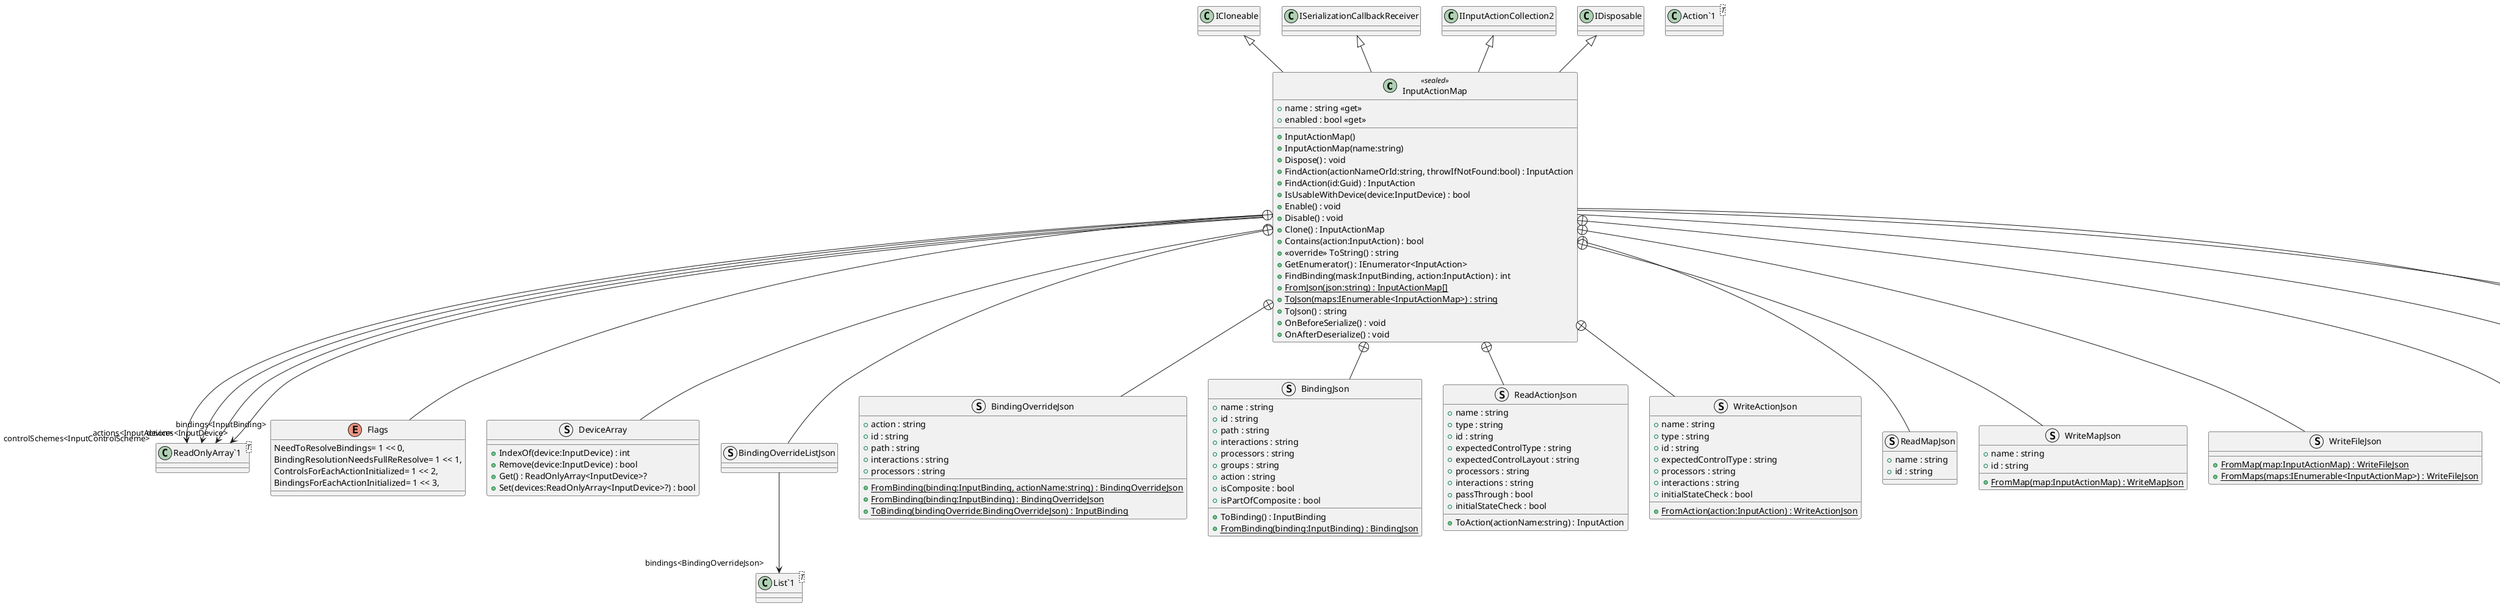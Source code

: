 @startuml
class InputActionMap <<sealed>> {
    + name : string <<get>>
    + enabled : bool <<get>>
    + InputActionMap()
    + InputActionMap(name:string)
    + Dispose() : void
    + FindAction(actionNameOrId:string, throwIfNotFound:bool) : InputAction
    + FindAction(id:Guid) : InputAction
    + IsUsableWithDevice(device:InputDevice) : bool
    + Enable() : void
    + Disable() : void
    + Clone() : InputActionMap
    + Contains(action:InputAction) : bool
    + <<override>> ToString() : string
    + GetEnumerator() : IEnumerator<InputAction>
    + FindBinding(mask:InputBinding, action:InputAction) : int
    + {static} FromJson(json:string) : InputActionMap[]
    + {static} ToJson(maps:IEnumerable<InputActionMap>) : string
    + ToJson() : string
    + OnBeforeSerialize() : void
    + OnAfterDeserialize() : void
}
class "ReadOnlyArray`1"<T> {
}
class "Action`1"<T> {
}
enum Flags {
    NeedToResolveBindings= 1 << 0,
    BindingResolutionNeedsFullReResolve= 1 << 1,
    ControlsForEachActionInitialized= 1 << 2,
    BindingsForEachActionInitialized= 1 << 3,
}
struct DeviceArray {
    + IndexOf(device:InputDevice) : int
    + Remove(device:InputDevice) : bool
    + Get() : ReadOnlyArray<InputDevice>?
    + Set(devices:ReadOnlyArray<InputDevice>?) : bool
}
struct BindingOverrideListJson {
}
struct BindingOverrideJson {
    + action : string
    + id : string
    + path : string
    + interactions : string
    + processors : string
    + {static} FromBinding(binding:InputBinding, actionName:string) : BindingOverrideJson
    + {static} FromBinding(binding:InputBinding) : BindingOverrideJson
    + {static} ToBinding(bindingOverride:BindingOverrideJson) : InputBinding
}
struct BindingJson {
    + name : string
    + id : string
    + path : string
    + interactions : string
    + processors : string
    + groups : string
    + action : string
    + isComposite : bool
    + isPartOfComposite : bool
    + ToBinding() : InputBinding
    + {static} FromBinding(binding:InputBinding) : BindingJson
}
struct ReadActionJson {
    + name : string
    + type : string
    + id : string
    + expectedControlType : string
    + expectedControlLayout : string
    + processors : string
    + interactions : string
    + passThrough : bool
    + initialStateCheck : bool
    + ToAction(actionName:string) : InputAction
}
struct WriteActionJson {
    + name : string
    + type : string
    + id : string
    + expectedControlType : string
    + processors : string
    + interactions : string
    + initialStateCheck : bool
    + {static} FromAction(action:InputAction) : WriteActionJson
}
struct ReadMapJson {
    + name : string
    + id : string
}
struct WriteMapJson {
    + name : string
    + id : string
    + {static} FromMap(map:InputActionMap) : WriteMapJson
}
struct WriteFileJson {
    + {static} FromMap(map:InputActionMap) : WriteFileJson
    + {static} FromMaps(maps:IEnumerable<InputActionMap>) : WriteFileJson
}
struct ReadFileJson {
    + ToMaps() : InputActionMap[]
}
class "List`1"<T> {
}
ICloneable <|-- InputActionMap
ISerializationCallbackReceiver <|-- InputActionMap
IInputActionCollection2 <|-- InputActionMap
IDisposable <|-- InputActionMap
InputActionMap --> "asset" InputActionAsset
InputActionMap --> "id" Guid
InputActionMap --> "actions<InputAction>" "ReadOnlyArray`1"
InputActionMap --> "bindings<InputBinding>" "ReadOnlyArray`1"
InputActionMap --> "controlSchemes<InputControlScheme>" "ReadOnlyArray`1"
InputActionMap --> "bindingMask" InputBinding
InputActionMap --> "devices<InputDevice>" "ReadOnlyArray`1"
InputActionMap +-- Flags
InputActionMap +-- DeviceArray
InputActionMap +-- BindingOverrideListJson
BindingOverrideListJson --> "bindings<BindingOverrideJson>" "List`1"
InputActionMap +-- BindingOverrideJson
InputActionMap +-- BindingJson
InputActionMap +-- ReadActionJson
InputActionMap +-- WriteActionJson
InputActionMap +-- ReadMapJson
InputActionMap +-- WriteMapJson
InputActionMap +-- WriteFileJson
InputActionMap +-- ReadFileJson
@enduml
